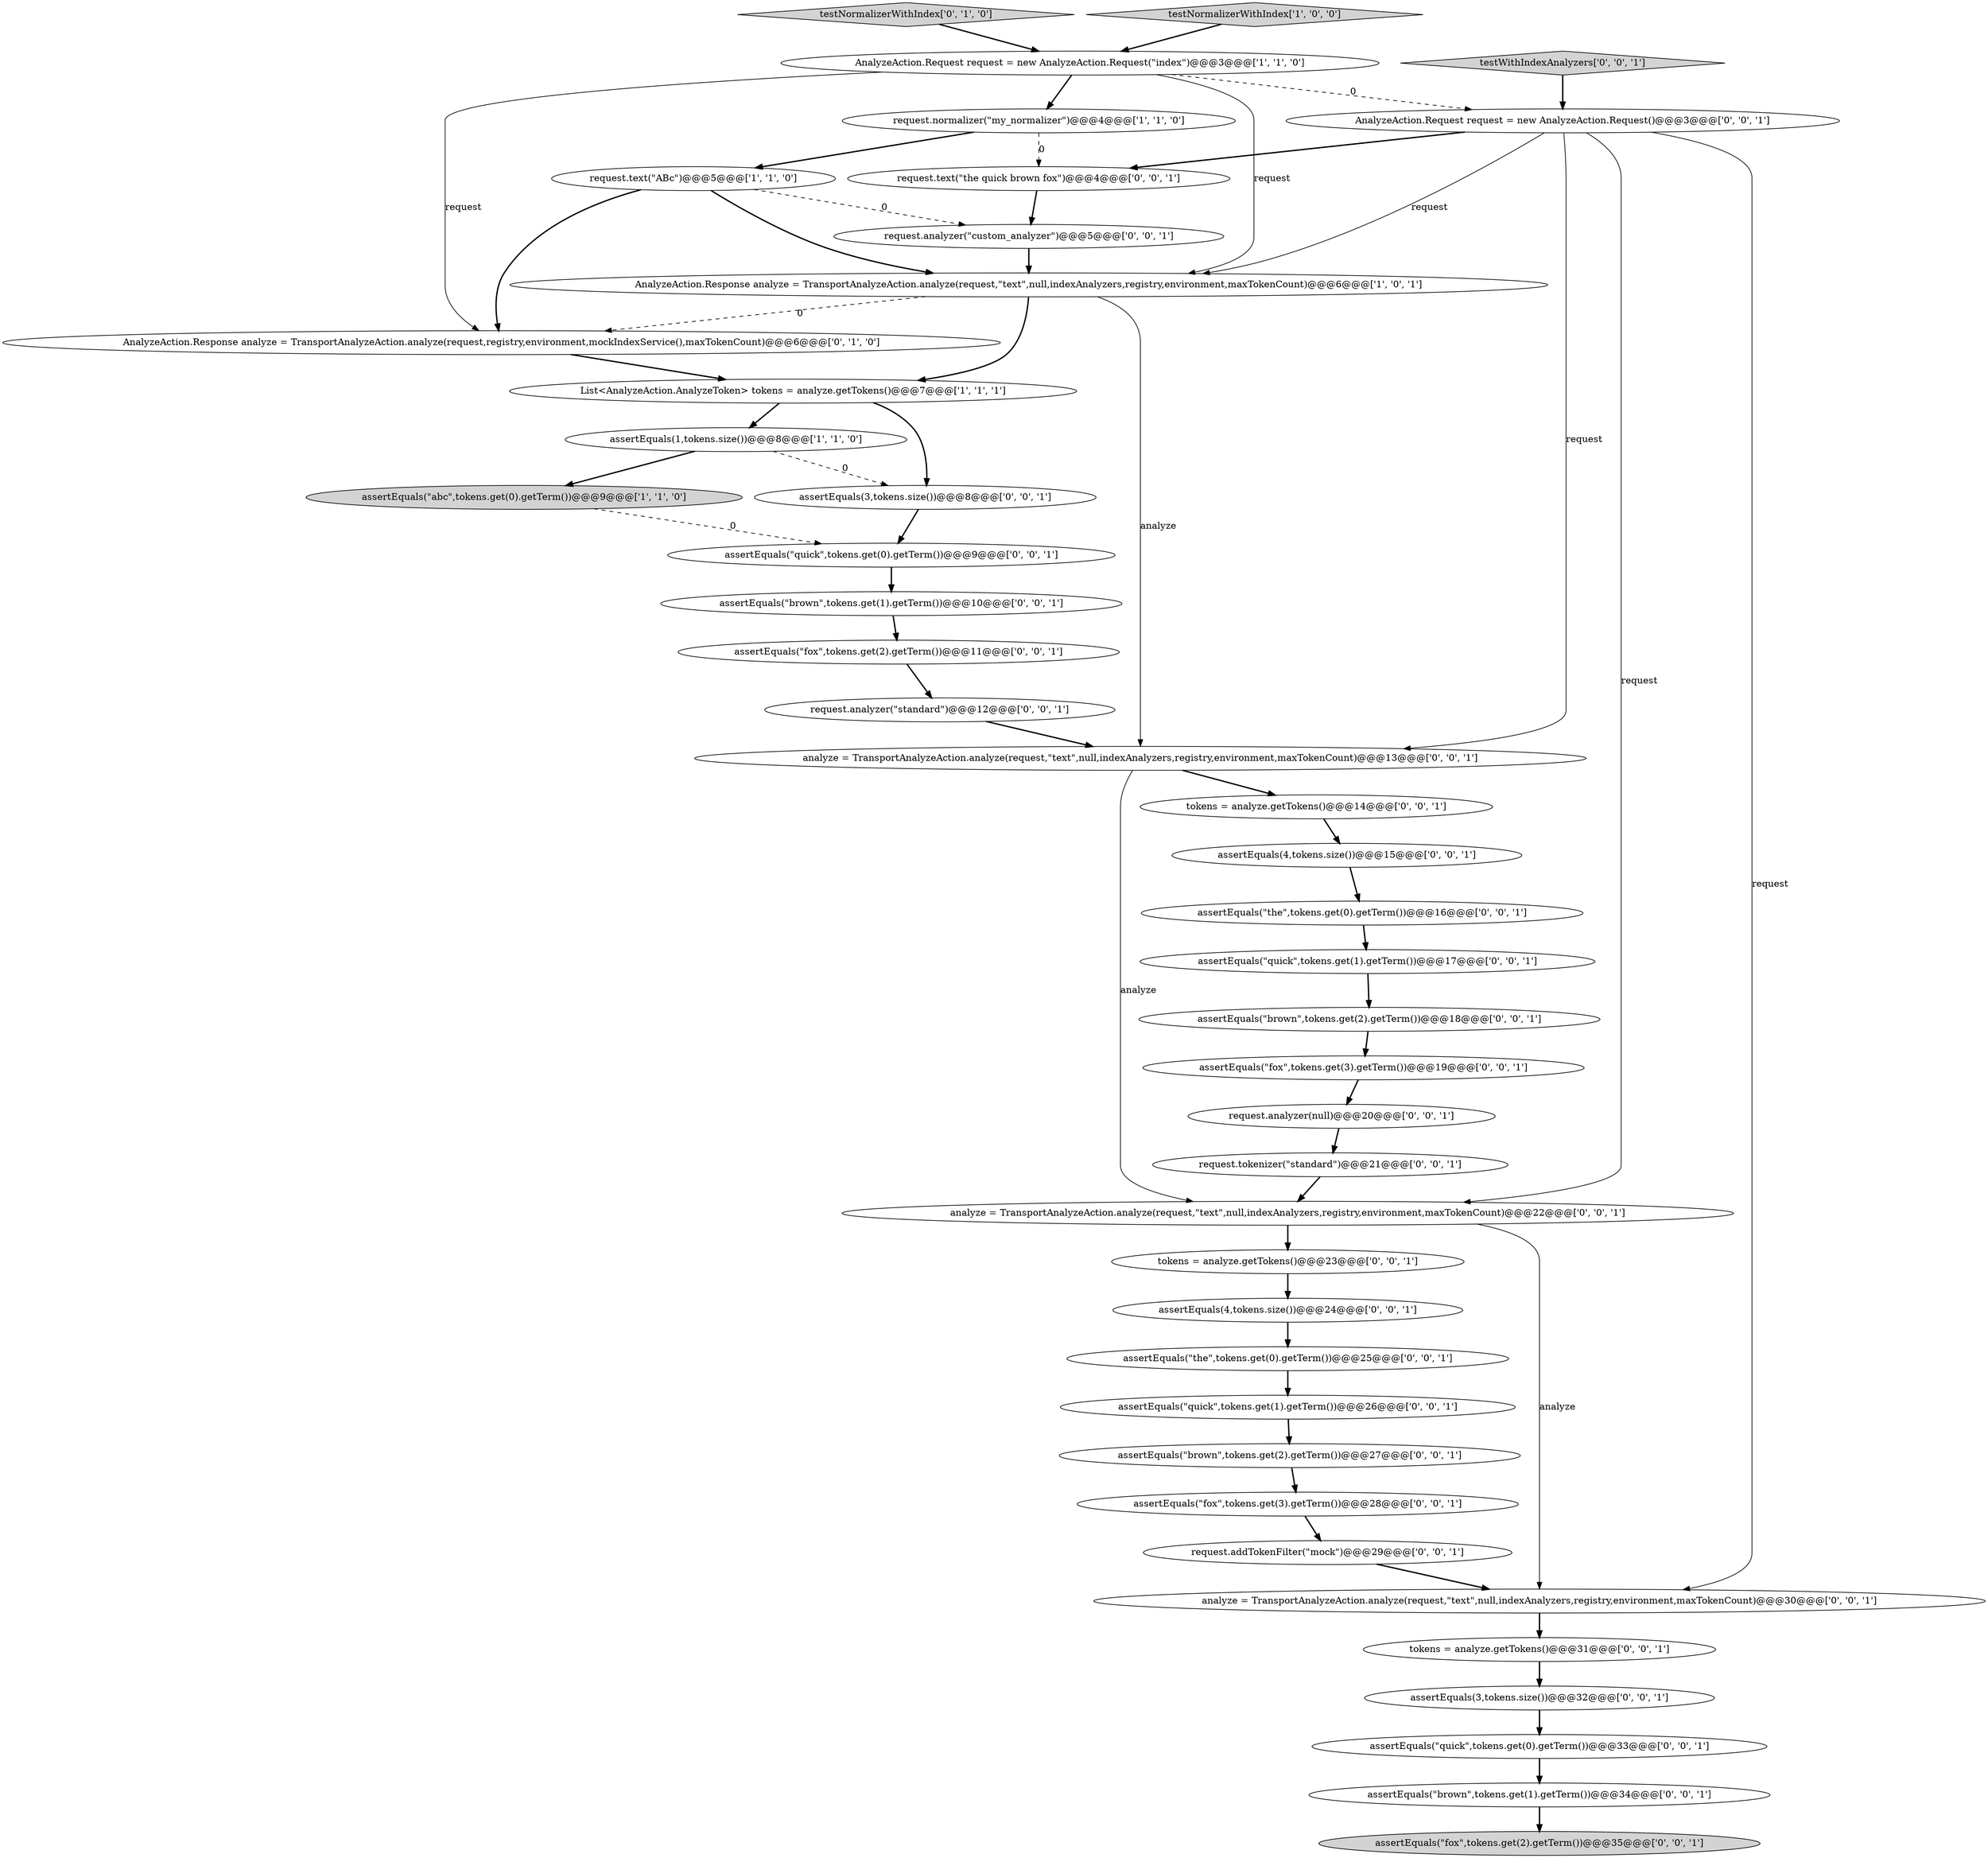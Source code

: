 digraph {
31 [style = filled, label = "request.analyzer(\"standard\")@@@12@@@['0', '0', '1']", fillcolor = white, shape = ellipse image = "AAA0AAABBB3BBB"];
4 [style = filled, label = "AnalyzeAction.Response analyze = TransportAnalyzeAction.analyze(request,\"text\",null,indexAnalyzers,registry,environment,maxTokenCount)@@@6@@@['1', '0', '1']", fillcolor = white, shape = ellipse image = "AAA0AAABBB1BBB"];
10 [style = filled, label = "assertEquals(\"fox\",tokens.get(2).getTerm())@@@11@@@['0', '0', '1']", fillcolor = white, shape = ellipse image = "AAA0AAABBB3BBB"];
34 [style = filled, label = "assertEquals(\"fox\",tokens.get(3).getTerm())@@@28@@@['0', '0', '1']", fillcolor = white, shape = ellipse image = "AAA0AAABBB3BBB"];
3 [style = filled, label = "assertEquals(1,tokens.size())@@@8@@@['1', '1', '0']", fillcolor = white, shape = ellipse image = "AAA0AAABBB1BBB"];
30 [style = filled, label = "assertEquals(\"brown\",tokens.get(1).getTerm())@@@10@@@['0', '0', '1']", fillcolor = white, shape = ellipse image = "AAA0AAABBB3BBB"];
0 [style = filled, label = "AnalyzeAction.Request request = new AnalyzeAction.Request(\"index\")@@@3@@@['1', '1', '0']", fillcolor = white, shape = ellipse image = "AAA0AAABBB1BBB"];
2 [style = filled, label = "request.text(\"ABc\")@@@5@@@['1', '1', '0']", fillcolor = white, shape = ellipse image = "AAA0AAABBB1BBB"];
7 [style = filled, label = "request.normalizer(\"my_normalizer\")@@@4@@@['1', '1', '0']", fillcolor = white, shape = ellipse image = "AAA0AAABBB1BBB"];
35 [style = filled, label = "request.addTokenFilter(\"mock\")@@@29@@@['0', '0', '1']", fillcolor = white, shape = ellipse image = "AAA0AAABBB3BBB"];
29 [style = filled, label = "testWithIndexAnalyzers['0', '0', '1']", fillcolor = lightgray, shape = diamond image = "AAA0AAABBB3BBB"];
33 [style = filled, label = "tokens = analyze.getTokens()@@@14@@@['0', '0', '1']", fillcolor = white, shape = ellipse image = "AAA0AAABBB3BBB"];
22 [style = filled, label = "analyze = TransportAnalyzeAction.analyze(request,\"text\",null,indexAnalyzers,registry,environment,maxTokenCount)@@@30@@@['0', '0', '1']", fillcolor = white, shape = ellipse image = "AAA0AAABBB3BBB"];
25 [style = filled, label = "assertEquals(3,tokens.size())@@@32@@@['0', '0', '1']", fillcolor = white, shape = ellipse image = "AAA0AAABBB3BBB"];
26 [style = filled, label = "assertEquals(\"quick\",tokens.get(0).getTerm())@@@33@@@['0', '0', '1']", fillcolor = white, shape = ellipse image = "AAA0AAABBB3BBB"];
41 [style = filled, label = "tokens = analyze.getTokens()@@@23@@@['0', '0', '1']", fillcolor = white, shape = ellipse image = "AAA0AAABBB3BBB"];
14 [style = filled, label = "assertEquals(\"quick\",tokens.get(1).getTerm())@@@17@@@['0', '0', '1']", fillcolor = white, shape = ellipse image = "AAA0AAABBB3BBB"];
12 [style = filled, label = "tokens = analyze.getTokens()@@@31@@@['0', '0', '1']", fillcolor = white, shape = ellipse image = "AAA0AAABBB3BBB"];
19 [style = filled, label = "assertEquals(\"quick\",tokens.get(1).getTerm())@@@26@@@['0', '0', '1']", fillcolor = white, shape = ellipse image = "AAA0AAABBB3BBB"];
5 [style = filled, label = "assertEquals(\"abc\",tokens.get(0).getTerm())@@@9@@@['1', '1', '0']", fillcolor = lightgray, shape = ellipse image = "AAA0AAABBB1BBB"];
27 [style = filled, label = "assertEquals(\"brown\",tokens.get(2).getTerm())@@@27@@@['0', '0', '1']", fillcolor = white, shape = ellipse image = "AAA0AAABBB3BBB"];
32 [style = filled, label = "assertEquals(\"the\",tokens.get(0).getTerm())@@@16@@@['0', '0', '1']", fillcolor = white, shape = ellipse image = "AAA0AAABBB3BBB"];
28 [style = filled, label = "assertEquals(4,tokens.size())@@@15@@@['0', '0', '1']", fillcolor = white, shape = ellipse image = "AAA0AAABBB3BBB"];
8 [style = filled, label = "AnalyzeAction.Response analyze = TransportAnalyzeAction.analyze(request,registry,environment,mockIndexService(),maxTokenCount)@@@6@@@['0', '1', '0']", fillcolor = white, shape = ellipse image = "AAA1AAABBB2BBB"];
40 [style = filled, label = "request.analyzer(null)@@@20@@@['0', '0', '1']", fillcolor = white, shape = ellipse image = "AAA0AAABBB3BBB"];
17 [style = filled, label = "analyze = TransportAnalyzeAction.analyze(request,\"text\",null,indexAnalyzers,registry,environment,maxTokenCount)@@@13@@@['0', '0', '1']", fillcolor = white, shape = ellipse image = "AAA0AAABBB3BBB"];
23 [style = filled, label = "assertEquals(\"quick\",tokens.get(0).getTerm())@@@9@@@['0', '0', '1']", fillcolor = white, shape = ellipse image = "AAA0AAABBB3BBB"];
9 [style = filled, label = "testNormalizerWithIndex['0', '1', '0']", fillcolor = lightgray, shape = diamond image = "AAA0AAABBB2BBB"];
11 [style = filled, label = "analyze = TransportAnalyzeAction.analyze(request,\"text\",null,indexAnalyzers,registry,environment,maxTokenCount)@@@22@@@['0', '0', '1']", fillcolor = white, shape = ellipse image = "AAA0AAABBB3BBB"];
13 [style = filled, label = "assertEquals(\"brown\",tokens.get(1).getTerm())@@@34@@@['0', '0', '1']", fillcolor = white, shape = ellipse image = "AAA0AAABBB3BBB"];
20 [style = filled, label = "assertEquals(\"fox\",tokens.get(2).getTerm())@@@35@@@['0', '0', '1']", fillcolor = lightgray, shape = ellipse image = "AAA0AAABBB3BBB"];
21 [style = filled, label = "assertEquals(3,tokens.size())@@@8@@@['0', '0', '1']", fillcolor = white, shape = ellipse image = "AAA0AAABBB3BBB"];
24 [style = filled, label = "assertEquals(4,tokens.size())@@@24@@@['0', '0', '1']", fillcolor = white, shape = ellipse image = "AAA0AAABBB3BBB"];
1 [style = filled, label = "testNormalizerWithIndex['1', '0', '0']", fillcolor = lightgray, shape = diamond image = "AAA0AAABBB1BBB"];
36 [style = filled, label = "assertEquals(\"brown\",tokens.get(2).getTerm())@@@18@@@['0', '0', '1']", fillcolor = white, shape = ellipse image = "AAA0AAABBB3BBB"];
16 [style = filled, label = "request.tokenizer(\"standard\")@@@21@@@['0', '0', '1']", fillcolor = white, shape = ellipse image = "AAA0AAABBB3BBB"];
15 [style = filled, label = "assertEquals(\"the\",tokens.get(0).getTerm())@@@25@@@['0', '0', '1']", fillcolor = white, shape = ellipse image = "AAA0AAABBB3BBB"];
39 [style = filled, label = "request.analyzer(\"custom_analyzer\")@@@5@@@['0', '0', '1']", fillcolor = white, shape = ellipse image = "AAA0AAABBB3BBB"];
6 [style = filled, label = "List<AnalyzeAction.AnalyzeToken> tokens = analyze.getTokens()@@@7@@@['1', '1', '1']", fillcolor = white, shape = ellipse image = "AAA0AAABBB1BBB"];
37 [style = filled, label = "AnalyzeAction.Request request = new AnalyzeAction.Request()@@@3@@@['0', '0', '1']", fillcolor = white, shape = ellipse image = "AAA0AAABBB3BBB"];
38 [style = filled, label = "request.text(\"the quick brown fox\")@@@4@@@['0', '0', '1']", fillcolor = white, shape = ellipse image = "AAA0AAABBB3BBB"];
18 [style = filled, label = "assertEquals(\"fox\",tokens.get(3).getTerm())@@@19@@@['0', '0', '1']", fillcolor = white, shape = ellipse image = "AAA0AAABBB3BBB"];
23->30 [style = bold, label=""];
37->11 [style = solid, label="request"];
12->25 [style = bold, label=""];
4->6 [style = bold, label=""];
0->8 [style = solid, label="request"];
2->4 [style = bold, label=""];
37->22 [style = solid, label="request"];
26->13 [style = bold, label=""];
41->24 [style = bold, label=""];
0->7 [style = bold, label=""];
29->37 [style = bold, label=""];
0->37 [style = dashed, label="0"];
37->17 [style = solid, label="request"];
28->32 [style = bold, label=""];
24->15 [style = bold, label=""];
25->26 [style = bold, label=""];
3->21 [style = dashed, label="0"];
32->14 [style = bold, label=""];
10->31 [style = bold, label=""];
15->19 [style = bold, label=""];
2->39 [style = dashed, label="0"];
9->0 [style = bold, label=""];
8->6 [style = bold, label=""];
30->10 [style = bold, label=""];
33->28 [style = bold, label=""];
3->5 [style = bold, label=""];
37->4 [style = solid, label="request"];
2->8 [style = bold, label=""];
19->27 [style = bold, label=""];
4->17 [style = solid, label="analyze"];
6->21 [style = bold, label=""];
36->18 [style = bold, label=""];
37->38 [style = bold, label=""];
17->11 [style = solid, label="analyze"];
11->22 [style = solid, label="analyze"];
31->17 [style = bold, label=""];
11->41 [style = bold, label=""];
7->38 [style = dashed, label="0"];
5->23 [style = dashed, label="0"];
40->16 [style = bold, label=""];
6->3 [style = bold, label=""];
18->40 [style = bold, label=""];
14->36 [style = bold, label=""];
4->8 [style = dashed, label="0"];
34->35 [style = bold, label=""];
27->34 [style = bold, label=""];
13->20 [style = bold, label=""];
22->12 [style = bold, label=""];
39->4 [style = bold, label=""];
21->23 [style = bold, label=""];
0->4 [style = solid, label="request"];
16->11 [style = bold, label=""];
35->22 [style = bold, label=""];
17->33 [style = bold, label=""];
1->0 [style = bold, label=""];
38->39 [style = bold, label=""];
7->2 [style = bold, label=""];
}
